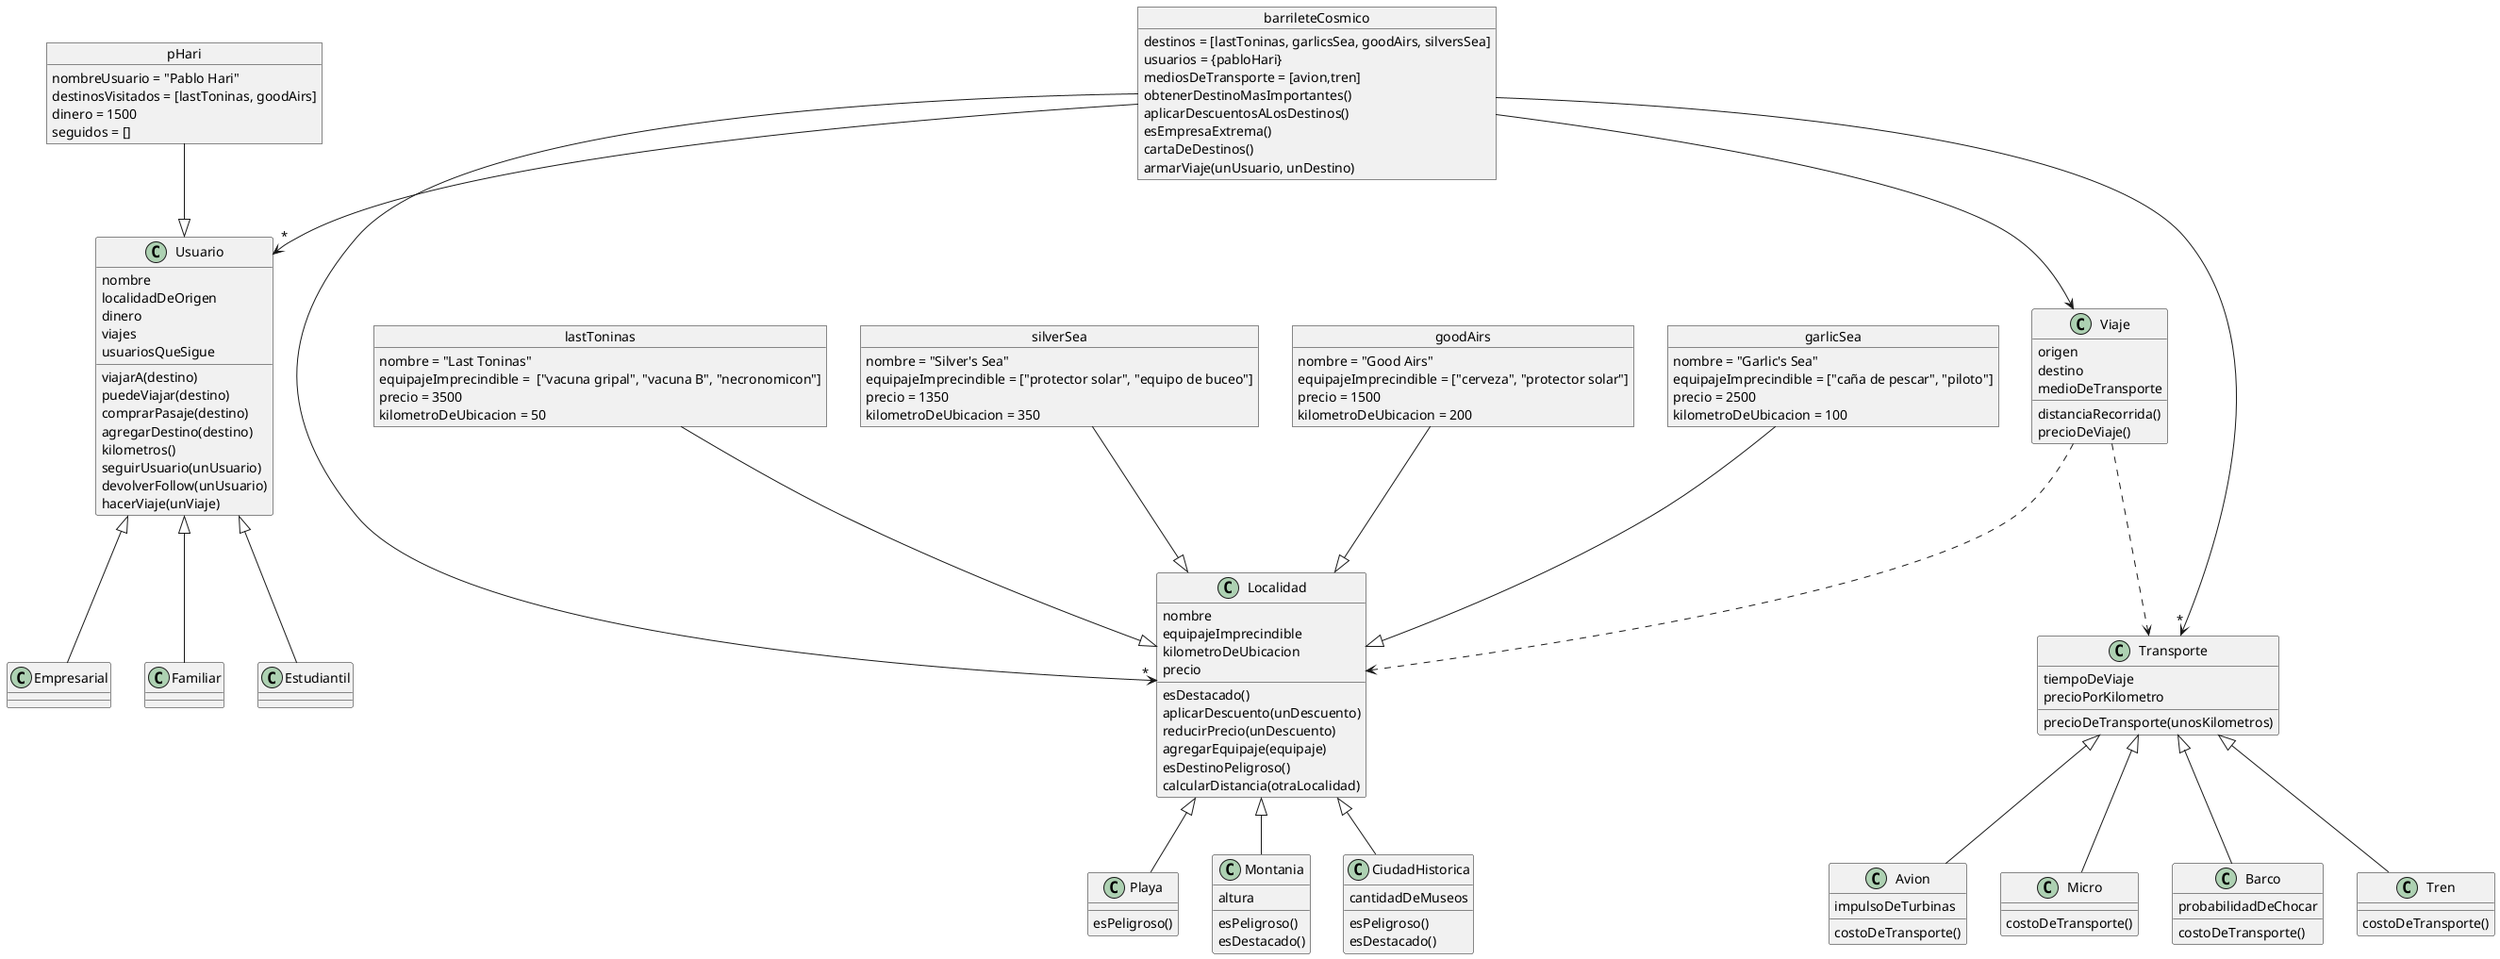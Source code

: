 @startuml "Barrilete Cosmico"

object barrileteCosmico{
    destinos = [lastToninas, garlicsSea, goodAirs, silversSea]
    usuarios = {pabloHari}
    mediosDeTransporte = [avion,tren]

    obtenerDestinoMasImportantes()
    aplicarDescuentosALosDestinos()
    esEmpresaExtrema()
    cartaDeDestinos()
    armarViaje(unUsuario, unDestino)
}

class Localidad {
    nombre
    equipajeImprecindible
    kilometroDeUbicacion
    precio
    esDestacado()
    aplicarDescuento(unDescuento)
    reducirPrecio(unDescuento)
    agregarEquipaje(equipaje)
    esDestinoPeligroso()
    calcularDistancia(otraLocalidad)
}

class Playa extends Localidad{

    esPeligroso()
}

class Montania extends Localidad{
    altura
    esPeligroso()
    esDestacado()
}

class CiudadHistorica extends Localidad{
    cantidadDeMuseos
    esPeligroso()
    esDestacado()
}

class Usuario{
    nombre
    localidadDeOrigen
    dinero
    viajes
    usuariosQueSigue
    viajarA(destino)
    puedeViajar(destino)
    comprarPasaje(destino)
    agregarDestino(destino)
    kilometros()
    seguirUsuario(unUsuario)
    devolverFollow(unUsuario)
    hacerViaje(unViaje)

}

class Empresarial extends Usuario{

}

class Familiar extends Usuario{

}

class Estudiantil extends Usuario{

}

class Viaje{
    origen
    destino
    medioDeTransporte
    distanciaRecorrida()
    precioDeViaje()
}
class Transporte{
    tiempoDeViaje
    precioPorKilometro
    precioDeTransporte(unosKilometros)
}

class Avion extends Transporte{
    impulsoDeTurbinas

    costoDeTransporte()
}

class Micro extends Transporte{
    costoDeTransporte()
}

class Barco extends Transporte{
    probabilidadDeChocar
    costoDeTransporte()
}

class Tren extends Transporte{
    costoDeTransporte()
}


object lastToninas{
    nombre = "Last Toninas"
    equipajeImprecindible =  ["vacuna gripal", "vacuna B", "necronomicon"]
    precio = 3500
    kilometroDeUbicacion = 50

}

object silverSea{
    nombre = "Silver's Sea"
	equipajeImprecindible = ["protector solar", "equipo de buceo"]
	precio = 1350
    kilometroDeUbicacion = 350
}

object goodAirs{
    nombre = "Good Airs"
	equipajeImprecindible = ["cerveza", "protector solar"]
	precio = 1500
    kilometroDeUbicacion = 200
}

object garlicSea {
    nombre = "Garlic's Sea"
	equipajeImprecindible = ["caña de pescar", "piloto"] 
	precio = 2500
    kilometroDeUbicacion = 100
}

object pHari{
    nombreUsuario = "Pablo Hari"
	destinosVisitados = [lastToninas, goodAirs]
	dinero = 1500
	seguidos = []
}

lastToninas --|> Localidad
goodAirs    --|> Localidad
silverSea   --|> Localidad
garlicSea   --|> Localidad
pHari   --|> Usuario

Viaje ..> Transporte 
Viaje ..> Localidad 
barrileteCosmico -->"*" Localidad
barrileteCosmico-->"*" Usuario
barrileteCosmico-->"*" Transporte
barrileteCosmico--> Viaje

@enduml
